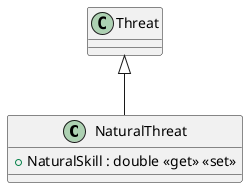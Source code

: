 @startuml
class NaturalThreat {
    + NaturalSkill : double <<get>> <<set>>
}
Threat <|-- NaturalThreat
@enduml
